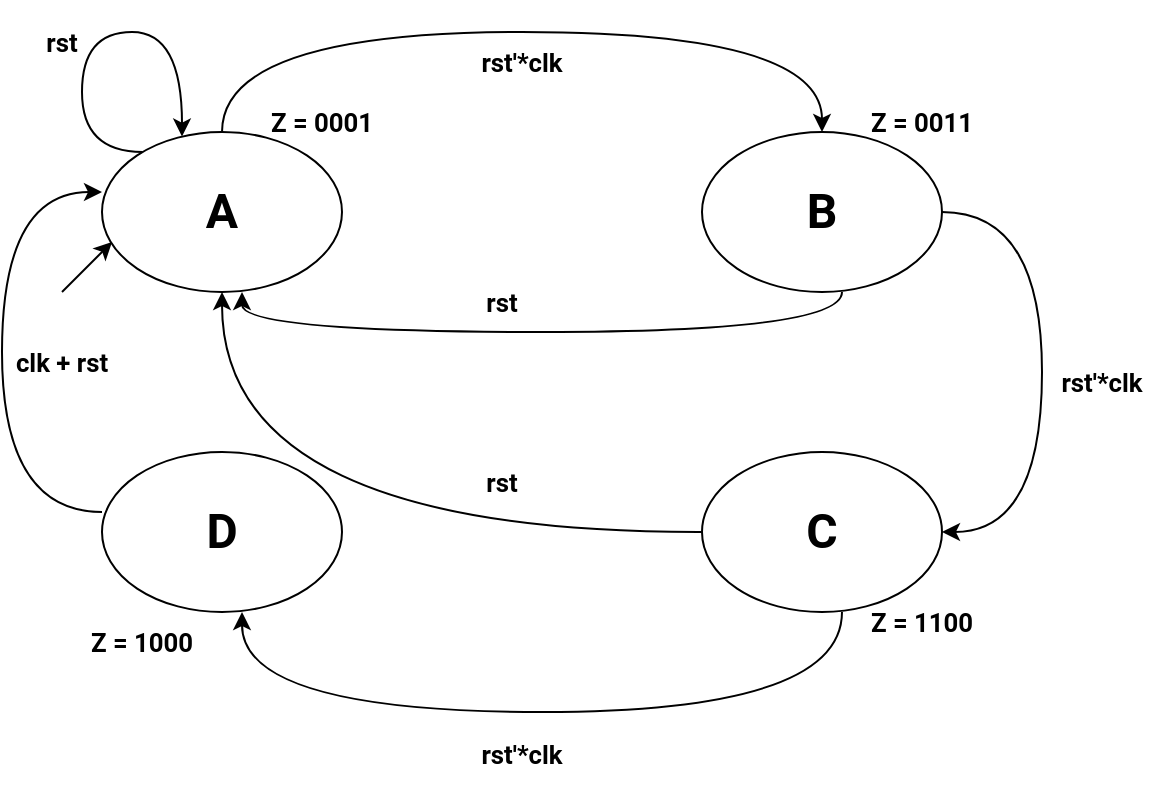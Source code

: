<mxfile version="22.0.4" type="device">
  <diagram name="Page-1" id="4a9goVpFyOSKZ4wtbvrD">
    <mxGraphModel dx="1302" dy="732" grid="1" gridSize="10" guides="1" tooltips="1" connect="1" arrows="1" fold="1" page="1" pageScale="1" pageWidth="850" pageHeight="1100" math="0" shadow="0">
      <root>
        <mxCell id="0" />
        <mxCell id="1" parent="0" />
        <mxCell id="LvSUjFxt7ER4vWStuWev-1" value="&lt;h1&gt;&lt;font&gt;A&lt;/font&gt;&lt;/h1&gt;" style="ellipse;whiteSpace=wrap;html=1;fontFamily=Roboto;fontSource=https%3A%2F%2Ffonts.googleapis.com%2Fcss%3Ffamily%3DRoboto;" vertex="1" parent="1">
          <mxGeometry x="110" y="120" width="120" height="80" as="geometry" />
        </mxCell>
        <mxCell id="LvSUjFxt7ER4vWStuWev-3" value="&lt;h1&gt;C&lt;/h1&gt;" style="ellipse;whiteSpace=wrap;html=1;fontFamily=Roboto;fontSource=https%3A%2F%2Ffonts.googleapis.com%2Fcss%3Ffamily%3DRoboto;" vertex="1" parent="1">
          <mxGeometry x="410" y="280" width="120" height="80" as="geometry" />
        </mxCell>
        <mxCell id="LvSUjFxt7ER4vWStuWev-4" value="&lt;h1&gt;D&lt;/h1&gt;" style="ellipse;whiteSpace=wrap;html=1;fontFamily=Roboto;fontSource=https%3A%2F%2Ffonts.googleapis.com%2Fcss%3Ffamily%3DRoboto;" vertex="1" parent="1">
          <mxGeometry x="110" y="280" width="120" height="80" as="geometry" />
        </mxCell>
        <mxCell id="LvSUjFxt7ER4vWStuWev-5" value="&lt;h1&gt;B&lt;br&gt;&lt;/h1&gt;" style="ellipse;whiteSpace=wrap;html=1;fontFamily=Roboto;fontSource=https%3A%2F%2Ffonts.googleapis.com%2Fcss%3Ffamily%3DRoboto;" vertex="1" parent="1">
          <mxGeometry x="410" y="120" width="120" height="80" as="geometry" />
        </mxCell>
        <mxCell id="LvSUjFxt7ER4vWStuWev-8" value="" style="endArrow=classic;html=1;rounded=0;entryX=0.5;entryY=0;entryDx=0;entryDy=0;exitX=0.5;exitY=0;exitDx=0;exitDy=0;edgeStyle=orthogonalEdgeStyle;curved=1;fontFamily=Roboto;fontSource=https%3A%2F%2Ffonts.googleapis.com%2Fcss%3Ffamily%3DRoboto;" edge="1" parent="1" source="LvSUjFxt7ER4vWStuWev-1" target="LvSUjFxt7ER4vWStuWev-5">
          <mxGeometry width="50" height="50" relative="1" as="geometry">
            <mxPoint x="290" y="120" as="sourcePoint" />
            <mxPoint x="340" y="70" as="targetPoint" />
            <Array as="points">
              <mxPoint x="170" y="70" />
              <mxPoint x="470" y="70" />
            </Array>
          </mxGeometry>
        </mxCell>
        <mxCell id="LvSUjFxt7ER4vWStuWev-9" value="" style="endArrow=classic;html=1;rounded=0;entryX=1;entryY=0.5;entryDx=0;entryDy=0;exitX=1;exitY=0.5;exitDx=0;exitDy=0;edgeStyle=orthogonalEdgeStyle;curved=1;fontFamily=Roboto;fontSource=https%3A%2F%2Ffonts.googleapis.com%2Fcss%3Ffamily%3DRoboto;" edge="1" parent="1" source="LvSUjFxt7ER4vWStuWev-5" target="LvSUjFxt7ER4vWStuWev-3">
          <mxGeometry width="50" height="50" relative="1" as="geometry">
            <mxPoint x="510" y="180" as="sourcePoint" />
            <mxPoint x="810" y="180" as="targetPoint" />
            <Array as="points">
              <mxPoint x="580" y="160" />
              <mxPoint x="580" y="320" />
            </Array>
          </mxGeometry>
        </mxCell>
        <mxCell id="LvSUjFxt7ER4vWStuWev-10" value="" style="endArrow=classic;html=1;rounded=0;entryX=0.5;entryY=0;entryDx=0;entryDy=0;exitX=0.5;exitY=0;exitDx=0;exitDy=0;edgeStyle=orthogonalEdgeStyle;curved=1;fontFamily=Roboto;fontSource=https%3A%2F%2Ffonts.googleapis.com%2Fcss%3Ffamily%3DRoboto;" edge="1" parent="1">
          <mxGeometry width="50" height="50" relative="1" as="geometry">
            <mxPoint x="480" y="360" as="sourcePoint" />
            <mxPoint x="180" y="360" as="targetPoint" />
            <Array as="points">
              <mxPoint x="480" y="410" />
              <mxPoint x="180" y="410" />
            </Array>
          </mxGeometry>
        </mxCell>
        <mxCell id="LvSUjFxt7ER4vWStuWev-11" value="" style="endArrow=classic;html=1;rounded=0;entryX=1;entryY=0.5;entryDx=0;entryDy=0;exitX=1;exitY=0.5;exitDx=0;exitDy=0;edgeStyle=orthogonalEdgeStyle;curved=1;fontFamily=Roboto;fontSource=https%3A%2F%2Ffonts.googleapis.com%2Fcss%3Ffamily%3DRoboto;" edge="1" parent="1">
          <mxGeometry width="50" height="50" relative="1" as="geometry">
            <mxPoint x="110" y="310" as="sourcePoint" />
            <mxPoint x="110" y="150" as="targetPoint" />
            <Array as="points">
              <mxPoint x="60" y="310" />
              <mxPoint x="60" y="150" />
            </Array>
          </mxGeometry>
        </mxCell>
        <mxCell id="LvSUjFxt7ER4vWStuWev-12" value="&lt;h3&gt;&lt;font data-font-src=&quot;https://fonts.googleapis.com/css?family=Roboto&quot;&gt;Z = 0001&lt;/font&gt;&lt;/h3&gt;" style="text;html=1;strokeColor=none;fillColor=none;align=center;verticalAlign=middle;whiteSpace=wrap;rounded=0;fontSize=11;fontFamily=Roboto;fontColor=default;fontSource=https%3A%2F%2Ffonts.googleapis.com%2Fcss%3Ffamily%3DRoboto;" vertex="1" parent="1">
          <mxGeometry x="190" y="100" width="60" height="30" as="geometry" />
        </mxCell>
        <mxCell id="LvSUjFxt7ER4vWStuWev-13" value="&lt;h3&gt;&lt;font data-font-src=&quot;https://fonts.googleapis.com/css?family=Roboto&quot;&gt;Z = 1100&lt;/font&gt;&lt;/h3&gt;" style="text;html=1;strokeColor=none;fillColor=none;align=center;verticalAlign=middle;whiteSpace=wrap;rounded=0;fontSize=11;fontFamily=Roboto;fontColor=default;fontSource=https%3A%2F%2Ffonts.googleapis.com%2Fcss%3Ffamily%3DRoboto;" vertex="1" parent="1">
          <mxGeometry x="490" y="350" width="60" height="30" as="geometry" />
        </mxCell>
        <mxCell id="LvSUjFxt7ER4vWStuWev-14" value="&lt;h3&gt;&lt;font data-font-src=&quot;https://fonts.googleapis.com/css?family=Roboto&quot;&gt;Z = 1000&lt;/font&gt;&lt;/h3&gt;" style="text;html=1;strokeColor=none;fillColor=none;align=center;verticalAlign=middle;whiteSpace=wrap;rounded=0;fontSize=11;fontFamily=Roboto;fontColor=default;fontSource=https%3A%2F%2Ffonts.googleapis.com%2Fcss%3Ffamily%3DRoboto;" vertex="1" parent="1">
          <mxGeometry x="100" y="360" width="60" height="30" as="geometry" />
        </mxCell>
        <mxCell id="LvSUjFxt7ER4vWStuWev-15" value="&lt;h3&gt;&lt;font data-font-src=&quot;https://fonts.googleapis.com/css?family=Roboto&quot;&gt;Z = 0011&lt;/font&gt;&lt;/h3&gt;" style="text;html=1;strokeColor=none;fillColor=none;align=center;verticalAlign=middle;whiteSpace=wrap;rounded=0;fontSize=11;fontFamily=Roboto;fontColor=default;fontSource=https%3A%2F%2Ffonts.googleapis.com%2Fcss%3Ffamily%3DRoboto;" vertex="1" parent="1">
          <mxGeometry x="490" y="100" width="60" height="30" as="geometry" />
        </mxCell>
        <mxCell id="LvSUjFxt7ER4vWStuWev-17" value="&lt;h3&gt;&lt;font data-font-src=&quot;https://fonts.googleapis.com/css?family=Roboto&quot;&gt;rst&#39;*clk&lt;/font&gt;&lt;/h3&gt;" style="text;html=1;strokeColor=none;fillColor=none;align=center;verticalAlign=middle;whiteSpace=wrap;rounded=0;fontSize=11;fontFamily=Roboto;fontColor=default;fontSource=https%3A%2F%2Ffonts.googleapis.com%2Fcss%3Ffamily%3DRoboto;" vertex="1" parent="1">
          <mxGeometry x="290" y="70" width="60" height="30" as="geometry" />
        </mxCell>
        <mxCell id="LvSUjFxt7ER4vWStuWev-18" value="&lt;h3&gt;&lt;font data-font-src=&quot;https://fonts.googleapis.com/css?family=Roboto&quot;&gt;clk&lt;/font&gt; + rst&lt;br&gt;&lt;/h3&gt;" style="text;html=1;strokeColor=none;fillColor=none;align=center;verticalAlign=middle;whiteSpace=wrap;rounded=0;fontSize=11;fontFamily=Roboto;fontColor=default;fontSource=https%3A%2F%2Ffonts.googleapis.com%2Fcss%3Ffamily%3DRoboto;" vertex="1" parent="1">
          <mxGeometry x="60" y="220" width="60" height="30" as="geometry" />
        </mxCell>
        <mxCell id="LvSUjFxt7ER4vWStuWev-19" value="&lt;br&gt;&lt;h3&gt;&lt;font data-font-src=&quot;https://fonts.googleapis.com/css?family=Roboto&quot;&gt;rst&#39;*clk&lt;/font&gt;&lt;/h3&gt;" style="text;html=1;strokeColor=none;fillColor=none;align=center;verticalAlign=middle;whiteSpace=wrap;rounded=0;fontSize=11;fontFamily=Roboto;fontColor=default;fontSource=https%3A%2F%2Ffonts.googleapis.com%2Fcss%3Ffamily%3DRoboto;" vertex="1" parent="1">
          <mxGeometry x="290" y="410" width="60" height="30" as="geometry" />
        </mxCell>
        <mxCell id="LvSUjFxt7ER4vWStuWev-20" value="&lt;h3&gt;&lt;font data-font-src=&quot;https://fonts.googleapis.com/css?family=Roboto&quot;&gt;rst&#39;*clk&lt;/font&gt;&lt;/h3&gt;" style="text;html=1;strokeColor=none;fillColor=none;align=center;verticalAlign=middle;whiteSpace=wrap;rounded=0;fontSize=11;fontFamily=Roboto;fontColor=default;fontSource=https%3A%2F%2Ffonts.googleapis.com%2Fcss%3Ffamily%3DRoboto;" vertex="1" parent="1">
          <mxGeometry x="580" y="230" width="60" height="30" as="geometry" />
        </mxCell>
        <mxCell id="LvSUjFxt7ER4vWStuWev-21" value="" style="endArrow=classic;html=1;rounded=0;entryX=0.5;entryY=0;entryDx=0;entryDy=0;exitX=0.5;exitY=0;exitDx=0;exitDy=0;edgeStyle=orthogonalEdgeStyle;curved=1;fontFamily=Roboto;fontSource=https%3A%2F%2Ffonts.googleapis.com%2Fcss%3Ffamily%3DRoboto;" edge="1" parent="1">
          <mxGeometry width="50" height="50" relative="1" as="geometry">
            <mxPoint x="480" y="200" as="sourcePoint" />
            <mxPoint x="180" y="200" as="targetPoint" />
            <Array as="points">
              <mxPoint x="480" y="220" />
              <mxPoint x="180" y="220" />
            </Array>
          </mxGeometry>
        </mxCell>
        <mxCell id="LvSUjFxt7ER4vWStuWev-22" value="" style="endArrow=classic;html=1;rounded=0;entryX=0.5;entryY=1;entryDx=0;entryDy=0;exitX=0.5;exitY=0;exitDx=0;exitDy=0;edgeStyle=orthogonalEdgeStyle;curved=1;fontFamily=Roboto;fontSource=https%3A%2F%2Ffonts.googleapis.com%2Fcss%3Ffamily%3DRoboto;" edge="1" parent="1" target="LvSUjFxt7ER4vWStuWev-1">
          <mxGeometry width="50" height="50" relative="1" as="geometry">
            <mxPoint x="410" y="320" as="sourcePoint" />
            <mxPoint x="110" y="320" as="targetPoint" />
          </mxGeometry>
        </mxCell>
        <mxCell id="LvSUjFxt7ER4vWStuWev-24" value="&lt;h3&gt;rst&lt;br&gt;&lt;/h3&gt;" style="text;html=1;strokeColor=none;fillColor=none;align=center;verticalAlign=middle;whiteSpace=wrap;rounded=0;fontSize=11;fontFamily=Roboto;fontColor=default;fontSource=https%3A%2F%2Ffonts.googleapis.com%2Fcss%3Ffamily%3DRoboto;" vertex="1" parent="1">
          <mxGeometry x="280" y="280" width="60" height="30" as="geometry" />
        </mxCell>
        <mxCell id="LvSUjFxt7ER4vWStuWev-25" value="&lt;h3&gt;rst&lt;br&gt;&lt;/h3&gt;" style="text;html=1;strokeColor=none;fillColor=none;align=center;verticalAlign=middle;whiteSpace=wrap;rounded=0;fontSize=11;fontFamily=Roboto;fontColor=default;fontSource=https%3A%2F%2Ffonts.googleapis.com%2Fcss%3Ffamily%3DRoboto;" vertex="1" parent="1">
          <mxGeometry x="280" y="190" width="60" height="30" as="geometry" />
        </mxCell>
        <mxCell id="LvSUjFxt7ER4vWStuWev-26" value="" style="endArrow=classic;html=1;rounded=0;edgeStyle=orthogonalEdgeStyle;curved=1;fontFamily=Roboto;fontSource=https%3A%2F%2Ffonts.googleapis.com%2Fcss%3Ffamily%3DRoboto;" edge="1" parent="1" source="LvSUjFxt7ER4vWStuWev-1" target="LvSUjFxt7ER4vWStuWev-1">
          <mxGeometry width="50" height="50" relative="1" as="geometry">
            <mxPoint x="50" y="150" as="sourcePoint" />
            <mxPoint x="50" y="-10" as="targetPoint" />
            <Array as="points">
              <mxPoint x="100" y="130" />
              <mxPoint x="100" y="70" />
              <mxPoint x="150" y="70" />
            </Array>
          </mxGeometry>
        </mxCell>
        <mxCell id="LvSUjFxt7ER4vWStuWev-27" value="&lt;h3&gt;&lt;font data-font-src=&quot;https://fonts.googleapis.com/css?family=Roboto&quot;&gt;rst&lt;br&gt;&lt;/font&gt;&lt;/h3&gt;" style="text;html=1;strokeColor=none;fillColor=none;align=center;verticalAlign=middle;whiteSpace=wrap;rounded=0;fontSize=11;fontFamily=Roboto;fontColor=default;fontSource=https%3A%2F%2Ffonts.googleapis.com%2Fcss%3Ffamily%3DRoboto;" vertex="1" parent="1">
          <mxGeometry x="60" y="60" width="60" height="30" as="geometry" />
        </mxCell>
        <mxCell id="LvSUjFxt7ER4vWStuWev-28" value="" style="endArrow=classic;html=1;rounded=0;labelBackgroundColor=default;strokeColor=default;align=center;verticalAlign=middle;fontFamily=Helvetica;fontSize=11;fontColor=default;shape=connector;curved=1;" edge="1" parent="1">
          <mxGeometry width="50" height="50" relative="1" as="geometry">
            <mxPoint x="90" y="200" as="sourcePoint" />
            <mxPoint x="115" y="175" as="targetPoint" />
          </mxGeometry>
        </mxCell>
      </root>
    </mxGraphModel>
  </diagram>
</mxfile>
